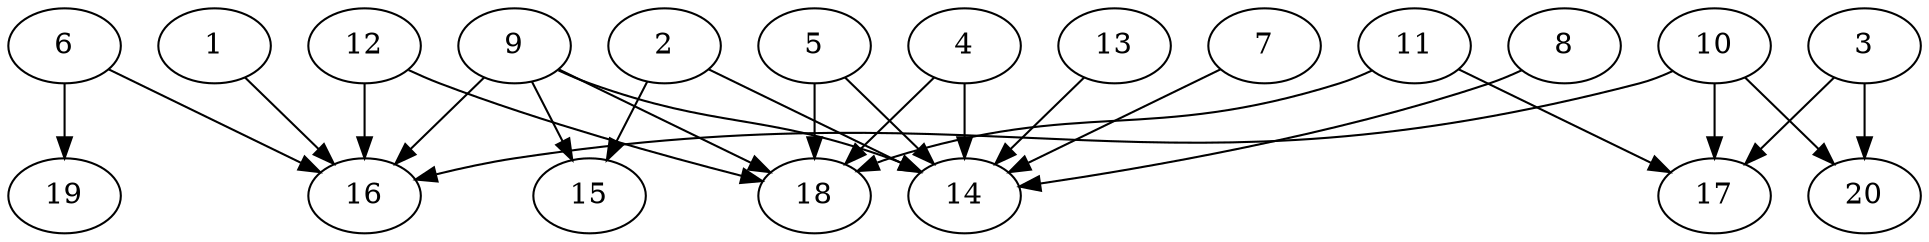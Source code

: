 // DAG automatically generated by daggen at Thu Oct  3 13:58:42 2019
// ./daggen --dot -n 20 --ccr 0.5 --fat 0.9 --regular 0.5 --density 0.5 --mindata 5242880 --maxdata 52428800 
digraph G {
  1 [size="23986176", alpha="0.10", expect_size="11993088"] 
  1 -> 16 [size ="11993088"]
  2 [size="76027904", alpha="0.08", expect_size="38013952"] 
  2 -> 14 [size ="38013952"]
  2 -> 15 [size ="38013952"]
  3 [size="71215104", alpha="0.18", expect_size="35607552"] 
  3 -> 17 [size ="35607552"]
  3 -> 20 [size ="35607552"]
  4 [size="83073024", alpha="0.15", expect_size="41536512"] 
  4 -> 14 [size ="41536512"]
  4 -> 18 [size ="41536512"]
  5 [size="64593920", alpha="0.01", expect_size="32296960"] 
  5 -> 14 [size ="32296960"]
  5 -> 18 [size ="32296960"]
  6 [size="87474176", alpha="0.16", expect_size="43737088"] 
  6 -> 16 [size ="43737088"]
  6 -> 19 [size ="43737088"]
  7 [size="63940608", alpha="0.08", expect_size="31970304"] 
  7 -> 14 [size ="31970304"]
  8 [size="73383936", alpha="0.18", expect_size="36691968"] 
  8 -> 14 [size ="36691968"]
  9 [size="46917632", alpha="0.07", expect_size="23458816"] 
  9 -> 14 [size ="23458816"]
  9 -> 15 [size ="23458816"]
  9 -> 16 [size ="23458816"]
  9 -> 18 [size ="23458816"]
  10 [size="98416640", alpha="0.16", expect_size="49208320"] 
  10 -> 16 [size ="49208320"]
  10 -> 17 [size ="49208320"]
  10 -> 20 [size ="49208320"]
  11 [size="63361024", alpha="0.03", expect_size="31680512"] 
  11 -> 17 [size ="31680512"]
  11 -> 18 [size ="31680512"]
  12 [size="17135616", alpha="0.00", expect_size="8567808"] 
  12 -> 16 [size ="8567808"]
  12 -> 18 [size ="8567808"]
  13 [size="54704128", alpha="0.11", expect_size="27352064"] 
  13 -> 14 [size ="27352064"]
  14 [size="46739456", alpha="0.16", expect_size="23369728"] 
  15 [size="20944896", alpha="0.15", expect_size="10472448"] 
  16 [size="24948736", alpha="0.05", expect_size="12474368"] 
  17 [size="101709824", alpha="0.16", expect_size="50854912"] 
  18 [size="43745280", alpha="0.09", expect_size="21872640"] 
  19 [size="33232896", alpha="0.14", expect_size="16616448"] 
  20 [size="65517568", alpha="0.18", expect_size="32758784"] 
}
